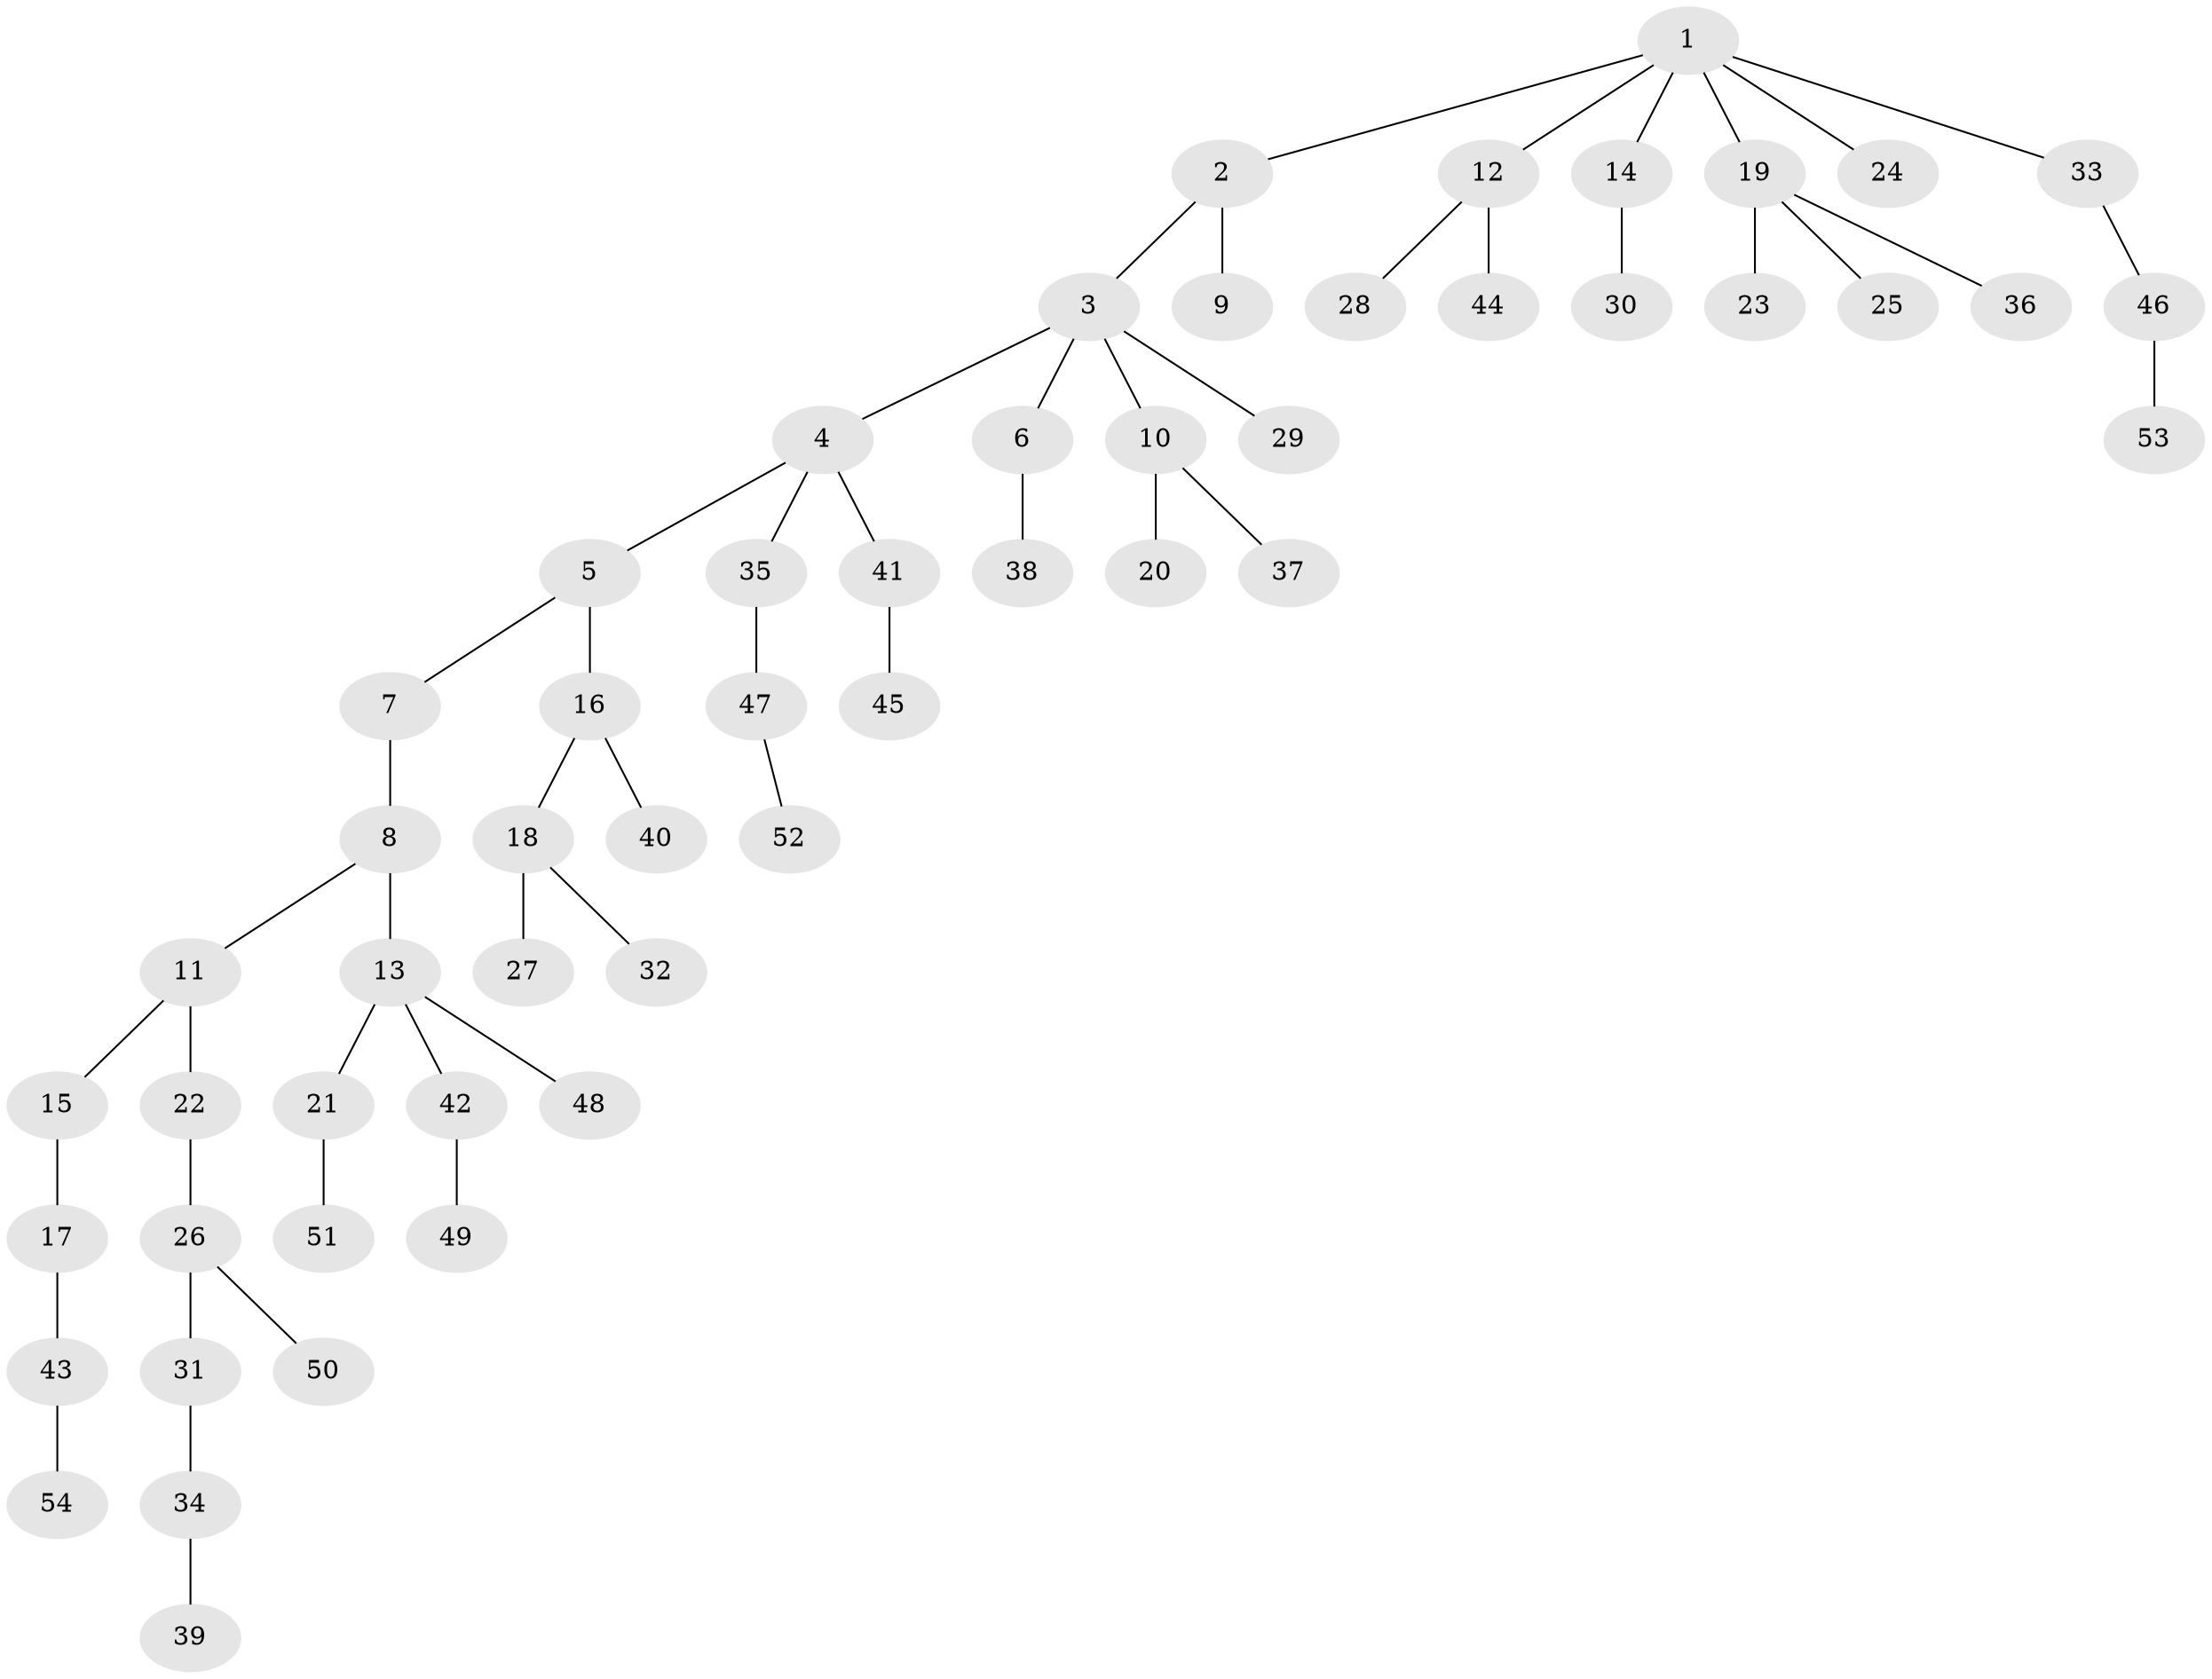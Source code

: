 // Generated by graph-tools (version 1.1) at 2025/02/03/09/25 03:02:26]
// undirected, 54 vertices, 53 edges
graph export_dot {
graph [start="1"]
  node [color=gray90,style=filled];
  1;
  2;
  3;
  4;
  5;
  6;
  7;
  8;
  9;
  10;
  11;
  12;
  13;
  14;
  15;
  16;
  17;
  18;
  19;
  20;
  21;
  22;
  23;
  24;
  25;
  26;
  27;
  28;
  29;
  30;
  31;
  32;
  33;
  34;
  35;
  36;
  37;
  38;
  39;
  40;
  41;
  42;
  43;
  44;
  45;
  46;
  47;
  48;
  49;
  50;
  51;
  52;
  53;
  54;
  1 -- 2;
  1 -- 12;
  1 -- 14;
  1 -- 19;
  1 -- 24;
  1 -- 33;
  2 -- 3;
  2 -- 9;
  3 -- 4;
  3 -- 6;
  3 -- 10;
  3 -- 29;
  4 -- 5;
  4 -- 35;
  4 -- 41;
  5 -- 7;
  5 -- 16;
  6 -- 38;
  7 -- 8;
  8 -- 11;
  8 -- 13;
  10 -- 20;
  10 -- 37;
  11 -- 15;
  11 -- 22;
  12 -- 28;
  12 -- 44;
  13 -- 21;
  13 -- 42;
  13 -- 48;
  14 -- 30;
  15 -- 17;
  16 -- 18;
  16 -- 40;
  17 -- 43;
  18 -- 27;
  18 -- 32;
  19 -- 23;
  19 -- 25;
  19 -- 36;
  21 -- 51;
  22 -- 26;
  26 -- 31;
  26 -- 50;
  31 -- 34;
  33 -- 46;
  34 -- 39;
  35 -- 47;
  41 -- 45;
  42 -- 49;
  43 -- 54;
  46 -- 53;
  47 -- 52;
}
